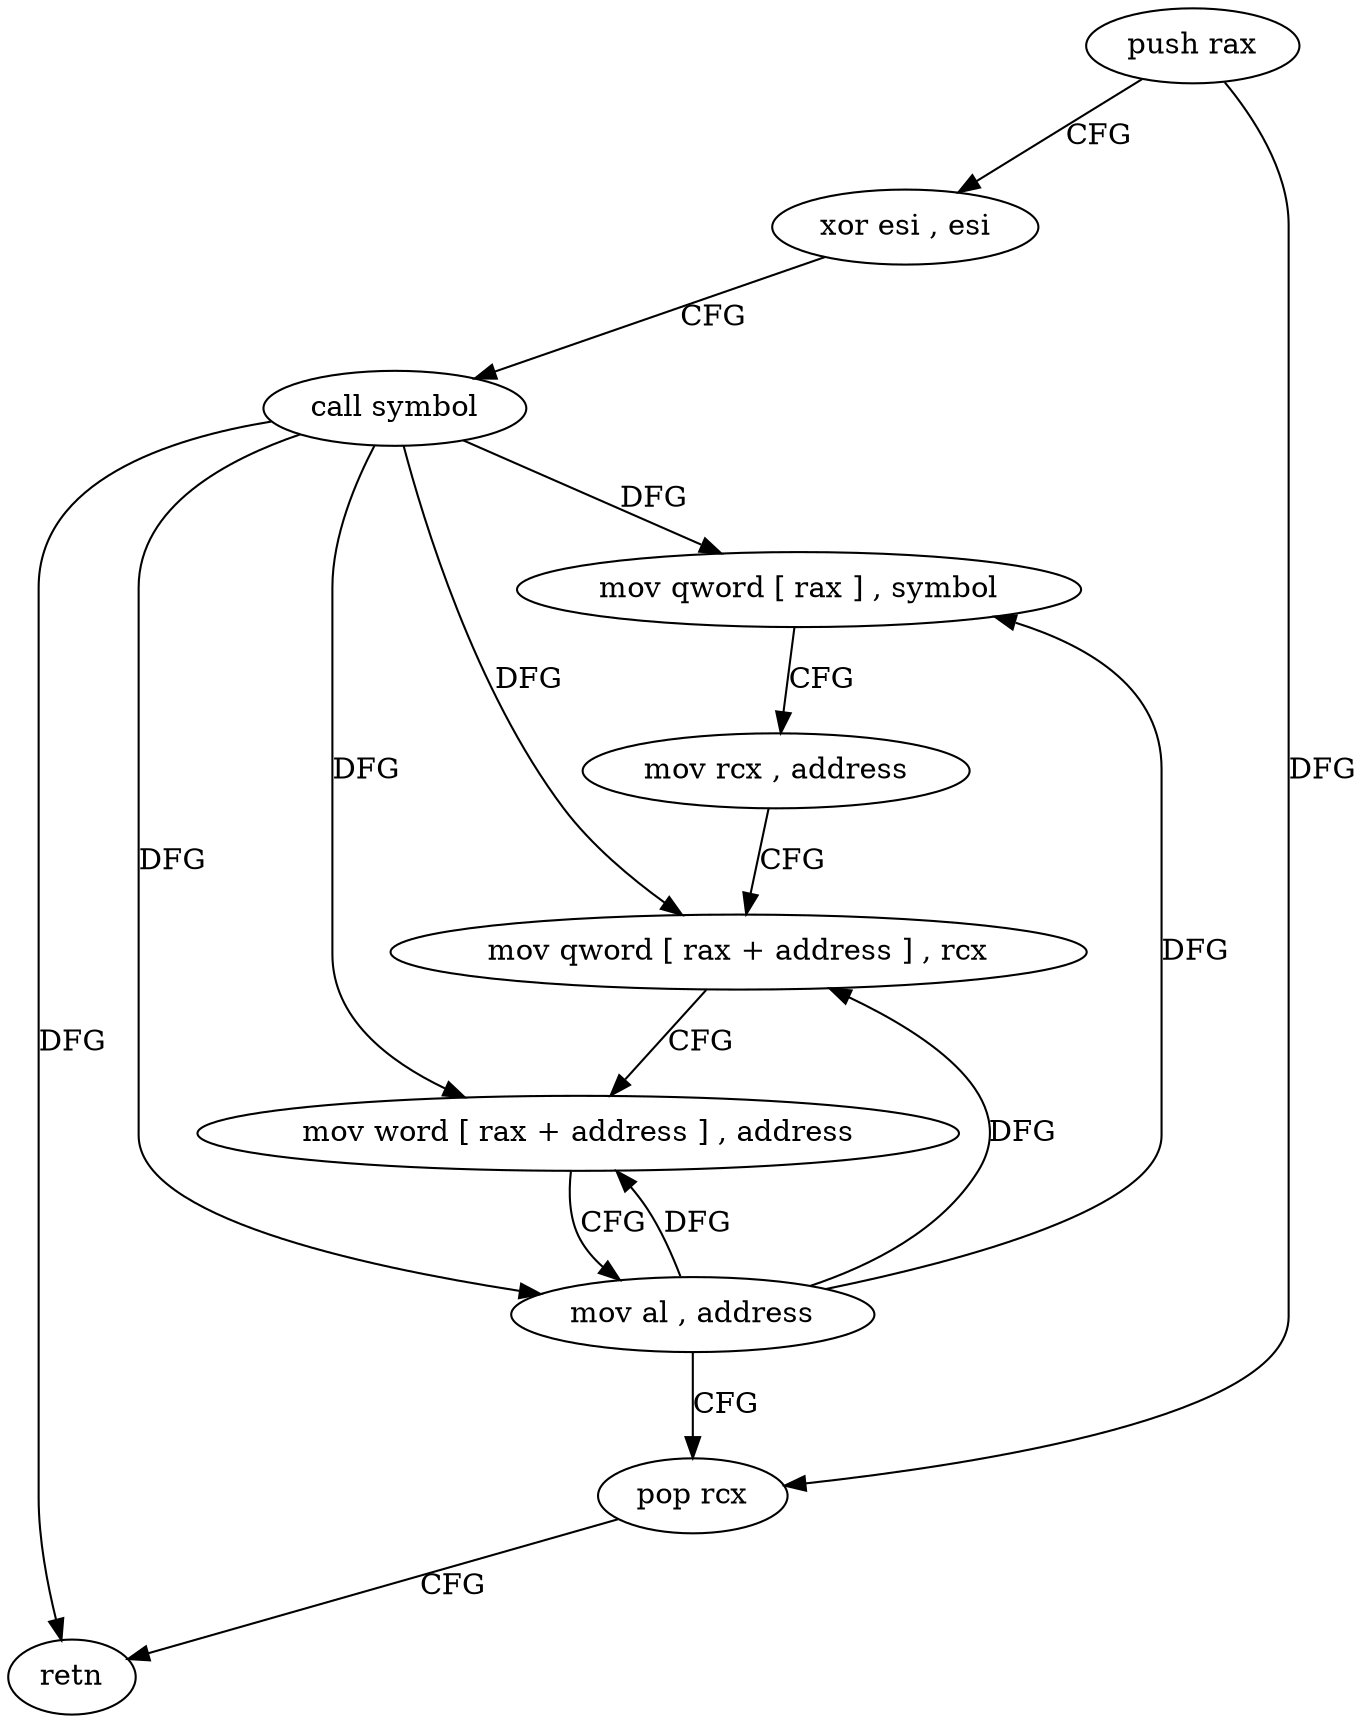 digraph "func" {
"4240032" [label = "push rax" ]
"4240033" [label = "xor esi , esi" ]
"4240035" [label = "call symbol" ]
"4240040" [label = "mov qword [ rax ] , symbol" ]
"4240047" [label = "mov rcx , address" ]
"4240057" [label = "mov qword [ rax + address ] , rcx" ]
"4240061" [label = "mov word [ rax + address ] , address" ]
"4240067" [label = "mov al , address" ]
"4240069" [label = "pop rcx" ]
"4240070" [label = "retn" ]
"4240032" -> "4240033" [ label = "CFG" ]
"4240032" -> "4240069" [ label = "DFG" ]
"4240033" -> "4240035" [ label = "CFG" ]
"4240035" -> "4240040" [ label = "DFG" ]
"4240035" -> "4240057" [ label = "DFG" ]
"4240035" -> "4240061" [ label = "DFG" ]
"4240035" -> "4240067" [ label = "DFG" ]
"4240035" -> "4240070" [ label = "DFG" ]
"4240040" -> "4240047" [ label = "CFG" ]
"4240047" -> "4240057" [ label = "CFG" ]
"4240057" -> "4240061" [ label = "CFG" ]
"4240061" -> "4240067" [ label = "CFG" ]
"4240067" -> "4240069" [ label = "CFG" ]
"4240067" -> "4240040" [ label = "DFG" ]
"4240067" -> "4240057" [ label = "DFG" ]
"4240067" -> "4240061" [ label = "DFG" ]
"4240069" -> "4240070" [ label = "CFG" ]
}
